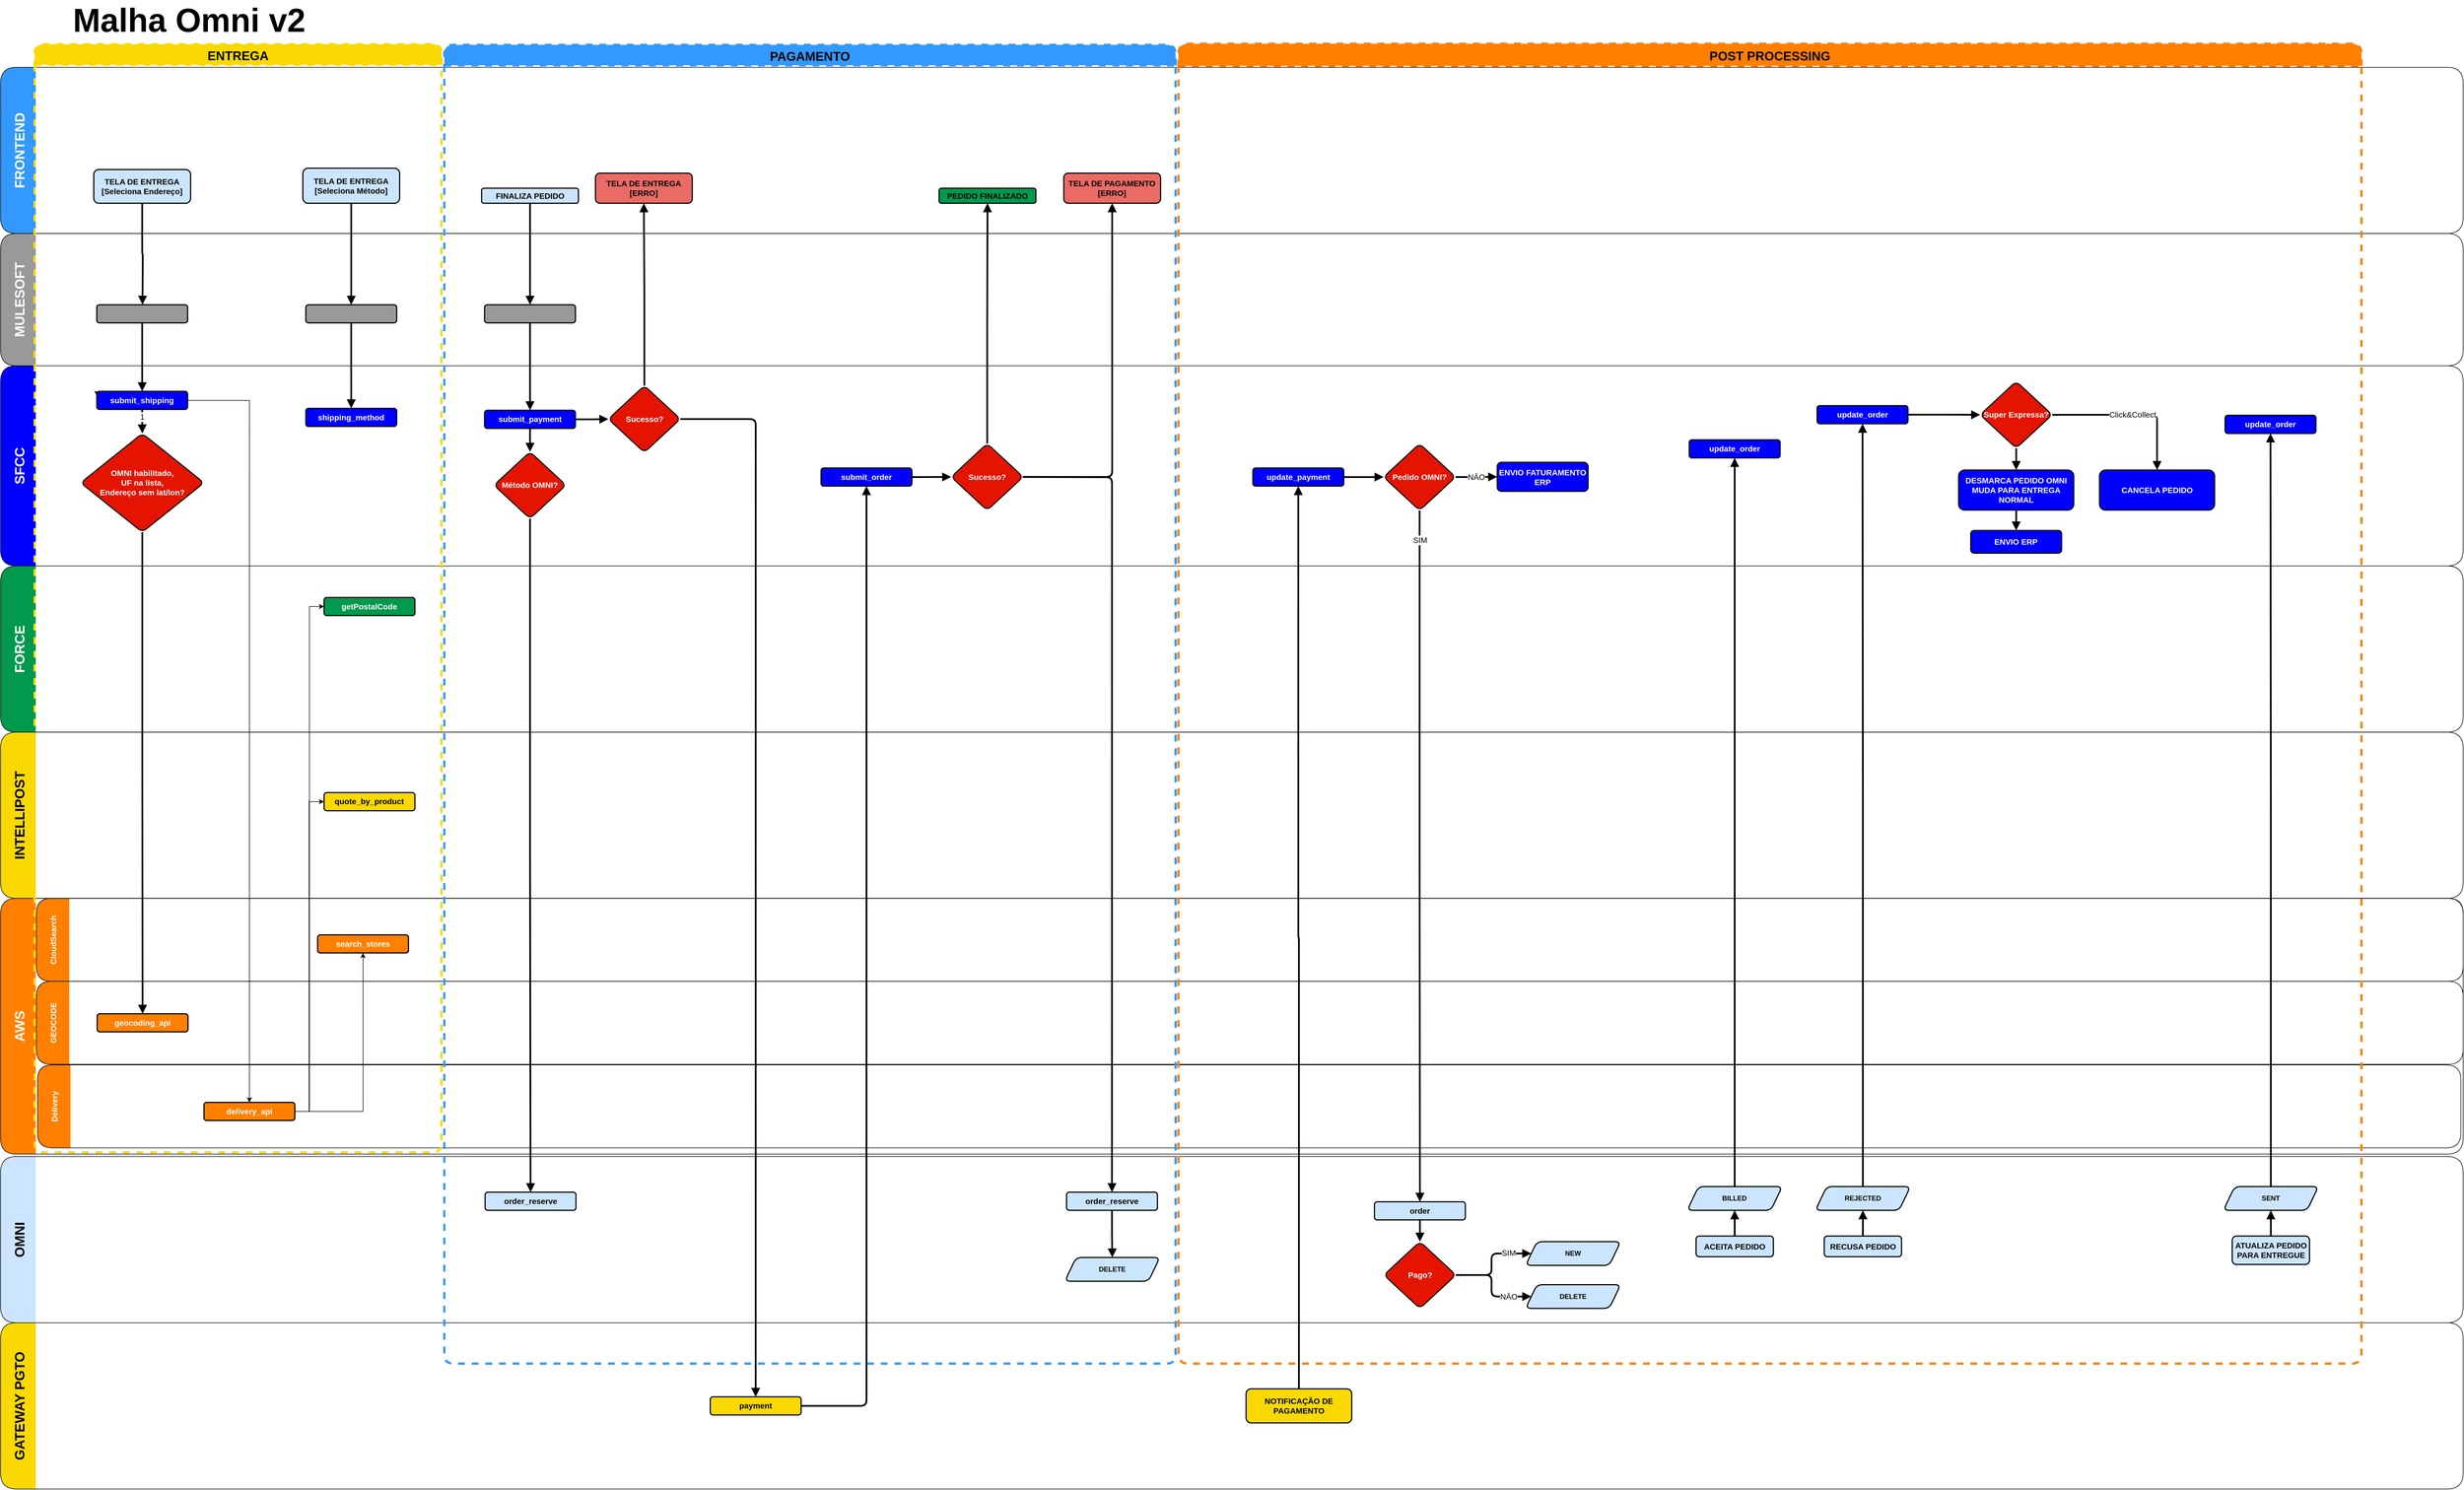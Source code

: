 <mxfile version="20.3.7" type="github">
  <diagram id="8vji63VKpBlKnXmn7Ga9" name="Page-1">
    <mxGraphModel dx="-343" dy="1938" grid="1" gridSize="10" guides="1" tooltips="1" connect="1" arrows="1" fold="1" page="1" pageScale="1" pageWidth="827" pageHeight="1169" math="0" shadow="0">
      <root>
        <mxCell id="0" />
        <mxCell id="1" parent="0" />
        <mxCell id="pm2VZgvuKRMVonqQj59v-1" value="search_stores" style="rounded=1;whiteSpace=wrap;html=1;fontFamily=Helvetica;fontSize=14;fontColor=#ffffff;align=center;fillColor=#FF8000;strokeColor=default;strokeWidth=2;fontStyle=1;" vertex="1" parent="1">
          <mxGeometry x="4294.003" y="2242.003" width="159.914" height="31.926" as="geometry" />
        </mxCell>
        <mxCell id="pm2VZgvuKRMVonqQj59v-2" value="OMNI" style="swimlane;horizontal=0;labelBackgroundColor=none;fillColor=#CCE5FF;fontColor=#000000;strokeColor=default;strokeWidth=1;fontSize=24;perimeterSpacing=1;swimlaneLine=0;rounded=1;startSize=62;collapsible=0;" vertex="1" parent="1">
          <mxGeometry x="3736" y="2632.4" width="4334" height="292.65" as="geometry">
            <mxRectangle x="-984" y="2480.4" width="47" height="92" as="alternateBounds" />
          </mxGeometry>
        </mxCell>
        <mxCell id="pm2VZgvuKRMVonqQj59v-3" value="order_reserve" style="rounded=1;whiteSpace=wrap;html=1;fontFamily=Helvetica;fontSize=14;fontColor=#000000;align=center;fillColor=#CCE5FF;strokeColor=default;strokeWidth=2;fontStyle=1;" vertex="1" parent="pm2VZgvuKRMVonqQj59v-2">
          <mxGeometry x="852.784" y="62.714" width="159.914" height="31.926" as="geometry" />
        </mxCell>
        <mxCell id="pm2VZgvuKRMVonqQj59v-4" style="edgeStyle=orthogonalEdgeStyle;rounded=1;orthogonalLoop=1;jettySize=auto;html=1;entryX=0.5;entryY=0;entryDx=0;entryDy=0;fontSize=24;fontColor=#000000;endArrow=block;endFill=1;endSize=8;strokeWidth=3;" edge="1" parent="pm2VZgvuKRMVonqQj59v-2" source="pm2VZgvuKRMVonqQj59v-5" target="pm2VZgvuKRMVonqQj59v-6">
          <mxGeometry relative="1" as="geometry" />
        </mxCell>
        <mxCell id="pm2VZgvuKRMVonqQj59v-5" value="order_reserve" style="rounded=1;whiteSpace=wrap;html=1;fontFamily=Helvetica;fontSize=14;fontColor=#000000;align=center;fillColor=#CCE5FF;strokeColor=default;strokeWidth=2;fontStyle=1;" vertex="1" parent="pm2VZgvuKRMVonqQj59v-2">
          <mxGeometry x="1876.094" y="62.714" width="159.914" height="31.926" as="geometry" />
        </mxCell>
        <mxCell id="pm2VZgvuKRMVonqQj59v-6" value="&lt;b&gt;DELETE&lt;/b&gt;" style="shape=parallelogram;perimeter=parallelogramPerimeter;whiteSpace=wrap;html=1;fixedSize=1;fontColor=#000000;fillColor=#CCE5FF;strokeWidth=2;rounded=1;" vertex="1" parent="pm2VZgvuKRMVonqQj59v-2">
          <mxGeometry x="1873.004" y="177.682" width="167.23" height="41.807" as="geometry" />
        </mxCell>
        <mxCell id="pm2VZgvuKRMVonqQj59v-7" style="edgeStyle=orthogonalEdgeStyle;rounded=1;orthogonalLoop=1;jettySize=auto;html=1;entryX=0.5;entryY=0;entryDx=0;entryDy=0;labelBackgroundColor=default;fontSize=14;fontColor=#000000;endArrow=block;endFill=1;endSize=8;strokeWidth=3;" edge="1" parent="pm2VZgvuKRMVonqQj59v-2" source="pm2VZgvuKRMVonqQj59v-8" target="pm2VZgvuKRMVonqQj59v-12">
          <mxGeometry relative="1" as="geometry" />
        </mxCell>
        <mxCell id="pm2VZgvuKRMVonqQj59v-8" value="order" style="rounded=1;whiteSpace=wrap;html=1;fontFamily=Helvetica;fontSize=14;fontColor=#000000;align=center;fillColor=#CCE5FF;strokeColor=default;strokeWidth=2;fontStyle=1;" vertex="1" parent="pm2VZgvuKRMVonqQj59v-2">
          <mxGeometry x="2418.004" y="79.594" width="159.914" height="31.926" as="geometry" />
        </mxCell>
        <mxCell id="pm2VZgvuKRMVonqQj59v-9" value="&lt;b&gt;NEW&lt;/b&gt;" style="shape=parallelogram;perimeter=parallelogramPerimeter;whiteSpace=wrap;html=1;fixedSize=1;fontColor=#000000;fillColor=#CCE5FF;strokeWidth=2;rounded=1;" vertex="1" parent="pm2VZgvuKRMVonqQj59v-2">
          <mxGeometry x="2684.004" y="149.822" width="167.23" height="41.807" as="geometry" />
        </mxCell>
        <mxCell id="pm2VZgvuKRMVonqQj59v-10" value="SIM" style="edgeStyle=orthogonalEdgeStyle;rounded=1;orthogonalLoop=1;jettySize=auto;html=1;entryX=0;entryY=0.5;entryDx=0;entryDy=0;labelBackgroundColor=default;fontSize=14;fontColor=#000000;endArrow=block;endFill=1;endSize=8;strokeWidth=3;" edge="1" parent="pm2VZgvuKRMVonqQj59v-2" source="pm2VZgvuKRMVonqQj59v-12" target="pm2VZgvuKRMVonqQj59v-9">
          <mxGeometry x="0.531" y="1" relative="1" as="geometry">
            <Array as="points">
              <mxPoint x="2624" y="209" />
              <mxPoint x="2624" y="171" />
            </Array>
            <mxPoint as="offset" />
          </mxGeometry>
        </mxCell>
        <mxCell id="pm2VZgvuKRMVonqQj59v-11" value="NĀO" style="edgeStyle=orthogonalEdgeStyle;rounded=1;orthogonalLoop=1;jettySize=auto;html=1;entryX=0;entryY=0.5;entryDx=0;entryDy=0;labelBackgroundColor=default;fontSize=14;fontColor=#000000;endArrow=block;endFill=1;endSize=8;strokeWidth=3;" edge="1" parent="pm2VZgvuKRMVonqQj59v-2" source="pm2VZgvuKRMVonqQj59v-12" target="pm2VZgvuKRMVonqQj59v-13">
          <mxGeometry x="0.531" relative="1" as="geometry">
            <Array as="points">
              <mxPoint x="2624" y="209" />
              <mxPoint x="2624" y="246" />
            </Array>
            <mxPoint as="offset" />
          </mxGeometry>
        </mxCell>
        <mxCell id="pm2VZgvuKRMVonqQj59v-12" value="Pago?" style="rhombus;whiteSpace=wrap;html=1;labelBackgroundColor=none;fontColor=#ffffff;fillColor=#e51400;strokeColor=default;strokeWidth=2;fontSize=14;fontStyle=1;rounded=1;" vertex="1" parent="pm2VZgvuKRMVonqQj59v-2">
          <mxGeometry x="2434.576" y="149.822" width="126.771" height="117.531" as="geometry" />
        </mxCell>
        <mxCell id="pm2VZgvuKRMVonqQj59v-13" value="&lt;b&gt;DELETE&lt;/b&gt;" style="shape=parallelogram;perimeter=parallelogramPerimeter;whiteSpace=wrap;html=1;fixedSize=1;fontColor=#000000;fillColor=#CCE5FF;strokeWidth=2;rounded=1;" vertex="1" parent="pm2VZgvuKRMVonqQj59v-2">
          <mxGeometry x="2684.004" y="225.542" width="167.23" height="41.807" as="geometry" />
        </mxCell>
        <mxCell id="pm2VZgvuKRMVonqQj59v-14" style="edgeStyle=orthogonalEdgeStyle;rounded=1;orthogonalLoop=1;jettySize=auto;html=1;entryX=0.5;entryY=1;entryDx=0;entryDy=0;labelBackgroundColor=default;fontSize=14;fontColor=#FFFFFF;endArrow=block;endFill=1;endSize=8;strokeWidth=3;" edge="1" parent="pm2VZgvuKRMVonqQj59v-2" source="pm2VZgvuKRMVonqQj59v-15" target="pm2VZgvuKRMVonqQj59v-18">
          <mxGeometry relative="1" as="geometry" />
        </mxCell>
        <mxCell id="pm2VZgvuKRMVonqQj59v-15" value="&lt;b&gt;ACEITA PEDIDO&lt;/b&gt;" style="rounded=1;whiteSpace=wrap;html=1;fontSize=14;fontColor=#000000;strokeWidth=2;fillColor=#CCE5FF;" vertex="1" parent="pm2VZgvuKRMVonqQj59v-2">
          <mxGeometry x="2984" y="140" width="136" height="36.32" as="geometry" />
        </mxCell>
        <mxCell id="pm2VZgvuKRMVonqQj59v-16" style="edgeStyle=orthogonalEdgeStyle;rounded=1;orthogonalLoop=1;jettySize=auto;html=1;entryX=0.5;entryY=1;entryDx=0;entryDy=0;labelBackgroundColor=default;fontSize=14;fontColor=#FFFFFF;endArrow=block;endFill=1;endSize=8;strokeWidth=3;" edge="1" parent="pm2VZgvuKRMVonqQj59v-2" source="pm2VZgvuKRMVonqQj59v-17" target="pm2VZgvuKRMVonqQj59v-19">
          <mxGeometry relative="1" as="geometry" />
        </mxCell>
        <mxCell id="pm2VZgvuKRMVonqQj59v-17" value="&lt;b&gt;RECUSA PEDIDO&lt;/b&gt;" style="rounded=1;whiteSpace=wrap;html=1;fontSize=14;fontColor=#000000;strokeWidth=2;fillColor=#CCE5FF;" vertex="1" parent="pm2VZgvuKRMVonqQj59v-2">
          <mxGeometry x="3209.62" y="140" width="136" height="36.32" as="geometry" />
        </mxCell>
        <mxCell id="pm2VZgvuKRMVonqQj59v-18" value="&lt;b&gt;BILLED&lt;/b&gt;" style="shape=parallelogram;perimeter=parallelogramPerimeter;whiteSpace=wrap;html=1;fixedSize=1;fontColor=#000000;fillColor=#CCE5FF;strokeWidth=2;rounded=1;" vertex="1" parent="pm2VZgvuKRMVonqQj59v-2">
          <mxGeometry x="2968.384" y="52.832" width="167.23" height="41.807" as="geometry" />
        </mxCell>
        <mxCell id="pm2VZgvuKRMVonqQj59v-19" value="&lt;b&gt;REJECTED&lt;/b&gt;" style="shape=parallelogram;perimeter=parallelogramPerimeter;whiteSpace=wrap;html=1;fixedSize=1;fontColor=#000000;fillColor=#CCE5FF;strokeWidth=2;rounded=1;" vertex="1" parent="pm2VZgvuKRMVonqQj59v-2">
          <mxGeometry x="3194.004" y="52.832" width="167.23" height="41.807" as="geometry" />
        </mxCell>
        <mxCell id="pm2VZgvuKRMVonqQj59v-20" style="edgeStyle=orthogonalEdgeStyle;rounded=1;orthogonalLoop=1;jettySize=auto;html=1;entryX=0.5;entryY=1;entryDx=0;entryDy=0;labelBackgroundColor=default;fontSize=14;fontColor=#000000;endArrow=block;endFill=1;endSize=8;strokeWidth=3;" edge="1" parent="pm2VZgvuKRMVonqQj59v-2" source="pm2VZgvuKRMVonqQj59v-21" target="pm2VZgvuKRMVonqQj59v-22">
          <mxGeometry relative="1" as="geometry" />
        </mxCell>
        <mxCell id="pm2VZgvuKRMVonqQj59v-21" value="&lt;b&gt;ATUALIZA PEDIDO PARA ENTREGUE&lt;/b&gt;" style="rounded=1;whiteSpace=wrap;html=1;fontSize=14;fontColor=#000000;strokeWidth=2;fillColor=#CCE5FF;" vertex="1" parent="pm2VZgvuKRMVonqQj59v-2">
          <mxGeometry x="3927.62" y="140" width="136" height="50" as="geometry" />
        </mxCell>
        <mxCell id="pm2VZgvuKRMVonqQj59v-22" value="&lt;b&gt;SENT&lt;/b&gt;" style="shape=parallelogram;perimeter=parallelogramPerimeter;whiteSpace=wrap;html=1;fixedSize=1;fontColor=#000000;fillColor=#CCE5FF;strokeWidth=2;rounded=1;" vertex="1" parent="pm2VZgvuKRMVonqQj59v-2">
          <mxGeometry x="3912.004" y="52.832" width="167.23" height="41.807" as="geometry" />
        </mxCell>
        <mxCell id="pm2VZgvuKRMVonqQj59v-23" value="GATEWAY PGTO" style="swimlane;horizontal=0;labelBackgroundColor=none;fillColor=#FAD902;fontColor=#000000;strokeColor=default;strokeWidth=1;fontSize=24;perimeterSpacing=1;swimlaneLine=0;rounded=1;startSize=62;collapsible=0;" vertex="1" parent="1">
          <mxGeometry x="3736" y="2925.06" width="4334" height="292.65" as="geometry" />
        </mxCell>
        <mxCell id="pm2VZgvuKRMVonqQj59v-24" value="payment" style="rounded=1;whiteSpace=wrap;html=1;fontFamily=Helvetica;fontSize=14;fontColor=#000000;align=center;fillColor=#FAD902;strokeColor=default;strokeWidth=2;fontStyle=1;" vertex="1" parent="pm2VZgvuKRMVonqQj59v-23">
          <mxGeometry x="1249.001" y="130.362" width="159.914" height="31.926" as="geometry" />
        </mxCell>
        <mxCell id="pm2VZgvuKRMVonqQj59v-25" value="&lt;b style=&quot;font-size: 14px;&quot;&gt;NOTIFICAÇĀO DE PAGAMENTO&lt;/b&gt;" style="rounded=1;whiteSpace=wrap;html=1;fontSize=14;fontColor=#000000;strokeWidth=2;fillColor=#FAD902;" vertex="1" parent="pm2VZgvuKRMVonqQj59v-23">
          <mxGeometry x="2192" y="116.32" width="186" height="60" as="geometry" />
        </mxCell>
        <mxCell id="pm2VZgvuKRMVonqQj59v-26" style="edgeStyle=orthogonalEdgeStyle;rounded=1;orthogonalLoop=1;jettySize=auto;html=1;entryX=0.5;entryY=0;entryDx=0;entryDy=0;fontColor=#000000;endArrow=block;endFill=1;endSize=8;strokeWidth=3;" edge="1" parent="1" source="pm2VZgvuKRMVonqQj59v-38" target="pm2VZgvuKRMVonqQj59v-3">
          <mxGeometry relative="1" as="geometry" />
        </mxCell>
        <mxCell id="pm2VZgvuKRMVonqQj59v-27" value="FRONTEND" style="swimlane;horizontal=0;labelBackgroundColor=none;fillColor=#3399FF;fontColor=#FFFFFF;strokeColor=default;strokeWidth=1;fontSize=24;perimeterSpacing=1;swimlaneLine=0;rounded=1;startSize=62;labelPosition=center;verticalLabelPosition=middle;align=center;verticalAlign=middle;collapsible=0;" vertex="1" parent="1">
          <mxGeometry x="3736" y="714.49" width="4334" height="292.65" as="geometry" />
        </mxCell>
        <mxCell id="pm2VZgvuKRMVonqQj59v-28" value="TELA DE ENTREGA&lt;br&gt;[Seleciona Endereço]" style="rounded=1;whiteSpace=wrap;html=1;labelBackgroundColor=none;fontColor=#000000;fillColor=#CCE5FF;strokeColor=default;strokeWidth=2;fontSize=14;fontStyle=1;" vertex="1" parent="pm2VZgvuKRMVonqQj59v-27">
          <mxGeometry x="164.09" y="180" width="170.37" height="59.44" as="geometry" />
        </mxCell>
        <mxCell id="pm2VZgvuKRMVonqQj59v-29" value="TELA DE ENTREGA&lt;br&gt;[Seleciona Método]" style="rounded=1;whiteSpace=wrap;html=1;labelBackgroundColor=none;fontColor=#000000;fillColor=#CCE5FF;strokeColor=default;strokeWidth=2;fontSize=14;fontStyle=1;" vertex="1" parent="pm2VZgvuKRMVonqQj59v-27">
          <mxGeometry x="532.001" y="177.683" width="170.366" height="61.76" as="geometry" />
        </mxCell>
        <mxCell id="pm2VZgvuKRMVonqQj59v-30" value="FINALIZA PEDIDO" style="rounded=1;whiteSpace=wrap;html=1;labelBackgroundColor=none;fontColor=#000000;fillColor=#CCE5FF;strokeColor=default;strokeWidth=2;fontSize=14;fontStyle=1;" vertex="1" parent="pm2VZgvuKRMVonqQj59v-27">
          <mxGeometry x="846.603" y="212.838" width="170.366" height="26.605" as="geometry" />
        </mxCell>
        <mxCell id="pm2VZgvuKRMVonqQj59v-31" value="TELA DE ENTREGA&lt;br&gt;[ERRO]" style="rounded=1;whiteSpace=wrap;html=1;labelBackgroundColor=none;fontColor=#000000;fillColor=#EA6B66;strokeColor=default;strokeWidth=2;fontSize=14;fontStyle=1;" vertex="1" parent="pm2VZgvuKRMVonqQj59v-27">
          <mxGeometry x="1047" y="186.333" width="170.37" height="53.11" as="geometry" />
        </mxCell>
        <mxCell id="pm2VZgvuKRMVonqQj59v-32" value="SFCC" style="swimlane;horizontal=0;labelBackgroundColor=none;fillColor=#0000FF;fontColor=#FFFFFF;strokeColor=default;strokeWidth=1;fontSize=24;perimeterSpacing=1;swimlaneLine=0;rounded=1;startSize=62;collapsible=0;" vertex="1" parent="1">
          <mxGeometry x="3736" y="1240" width="4334" height="352.45" as="geometry">
            <mxRectangle x="-984" y="1250" width="47" height="94" as="alternateBounds" />
          </mxGeometry>
        </mxCell>
        <mxCell id="pm2VZgvuKRMVonqQj59v-33" value="1" style="edgeStyle=orthogonalEdgeStyle;rounded=1;orthogonalLoop=1;jettySize=auto;html=1;entryX=0.5;entryY=0;entryDx=0;entryDy=0;fontSize=14;fontColor=#000000;endArrow=block;endFill=1;endSize=8;strokeWidth=3;labelBackgroundColor=default;" edge="1" parent="pm2VZgvuKRMVonqQj59v-32" source="pm2VZgvuKRMVonqQj59v-34" target="pm2VZgvuKRMVonqQj59v-41">
          <mxGeometry x="-0.375" relative="1" as="geometry">
            <mxPoint as="offset" />
          </mxGeometry>
        </mxCell>
        <mxCell id="pm2VZgvuKRMVonqQj59v-34" value="submit_shipping" style="rounded=1;whiteSpace=wrap;html=1;fontFamily=Helvetica;fontSize=14;fontColor=#ffffff;align=center;fillColor=#0000FF;strokeColor=default;strokeWidth=2;fontStyle=1;" vertex="1" parent="pm2VZgvuKRMVonqQj59v-32">
          <mxGeometry x="169.321" y="44.973" width="159.914" height="31.926" as="geometry" />
        </mxCell>
        <mxCell id="pm2VZgvuKRMVonqQj59v-35" value="shipping_method" style="rounded=1;whiteSpace=wrap;html=1;fontFamily=Helvetica;fontSize=14;fontColor=#ffffff;align=center;fillColor=#0000FF;strokeColor=default;strokeWidth=2;fontStyle=1;" vertex="1" parent="pm2VZgvuKRMVonqQj59v-32">
          <mxGeometry x="537.227" y="74.973" width="159.914" height="31.926" as="geometry" />
        </mxCell>
        <mxCell id="pm2VZgvuKRMVonqQj59v-36" style="edgeStyle=orthogonalEdgeStyle;rounded=1;orthogonalLoop=1;jettySize=auto;html=1;fontColor=#000000;endArrow=block;endFill=1;endSize=8;strokeWidth=3;entryX=0.5;entryY=0;entryDx=0;entryDy=0;" edge="1" parent="pm2VZgvuKRMVonqQj59v-32" source="pm2VZgvuKRMVonqQj59v-37" target="pm2VZgvuKRMVonqQj59v-38">
          <mxGeometry relative="1" as="geometry" />
        </mxCell>
        <mxCell id="pm2VZgvuKRMVonqQj59v-37" value="submit_payment" style="rounded=1;whiteSpace=wrap;html=1;fontFamily=Helvetica;fontSize=14;fontColor=#ffffff;align=center;fillColor=#0000FF;strokeColor=default;strokeWidth=2;fontStyle=1;" vertex="1" parent="pm2VZgvuKRMVonqQj59v-32">
          <mxGeometry x="851.829" y="78.392" width="159.914" height="31.926" as="geometry" />
        </mxCell>
        <mxCell id="pm2VZgvuKRMVonqQj59v-38" value="Método OMNI?" style="rhombus;whiteSpace=wrap;html=1;labelBackgroundColor=none;fontColor=#ffffff;fillColor=#e51400;strokeColor=default;strokeWidth=2;fontSize=14;fontStyle=1;rounded=1;" vertex="1" parent="pm2VZgvuKRMVonqQj59v-32">
          <mxGeometry x="868.396" y="151.552" width="126.771" height="117.531" as="geometry" />
        </mxCell>
        <mxCell id="pm2VZgvuKRMVonqQj59v-39" value="Sucesso?" style="rhombus;whiteSpace=wrap;html=1;labelBackgroundColor=none;fontColor=#ffffff;fillColor=#e51400;strokeColor=default;strokeWidth=2;fontSize=14;fontStyle=1;rounded=1;" vertex="1" parent="pm2VZgvuKRMVonqQj59v-32">
          <mxGeometry x="1069.641" y="35.066" width="126.771" height="117.531" as="geometry" />
        </mxCell>
        <mxCell id="pm2VZgvuKRMVonqQj59v-40" style="edgeStyle=orthogonalEdgeStyle;rounded=1;orthogonalLoop=1;jettySize=auto;html=1;fontColor=#000000;endArrow=block;endFill=1;endSize=8;strokeWidth=3;entryX=0;entryY=0.5;entryDx=0;entryDy=0;" edge="1" parent="pm2VZgvuKRMVonqQj59v-32" source="pm2VZgvuKRMVonqQj59v-37" target="pm2VZgvuKRMVonqQj59v-39">
          <mxGeometry relative="1" as="geometry">
            <mxPoint x="1055.641" y="68.225" as="targetPoint" />
          </mxGeometry>
        </mxCell>
        <mxCell id="pm2VZgvuKRMVonqQj59v-41" value="OMNI habilitado,&lt;br&gt;UF na lista, &lt;br&gt;Endereço sem lat/lon?" style="rhombus;whiteSpace=wrap;html=1;labelBackgroundColor=none;fontColor=#ffffff;fillColor=#e51400;strokeColor=default;strokeWidth=2;fontSize=14;fontStyle=1;rounded=1;" vertex="1" parent="pm2VZgvuKRMVonqQj59v-32">
          <mxGeometry x="141" y="119.2" width="217" height="173.8" as="geometry" />
        </mxCell>
        <mxCell id="pm2VZgvuKRMVonqQj59v-42" value="ENVIO FATURAMENTO ERP" style="rounded=1;whiteSpace=wrap;html=1;fontFamily=Helvetica;fontSize=14;fontColor=#ffffff;align=center;fillColor=#0000FF;strokeColor=default;strokeWidth=2;fontStyle=1;" vertex="1" parent="pm2VZgvuKRMVonqQj59v-32">
          <mxGeometry x="2634" y="170" width="159.91" height="51.13" as="geometry" />
        </mxCell>
        <mxCell id="pm2VZgvuKRMVonqQj59v-44" value="update_order" style="rounded=1;whiteSpace=wrap;html=1;fontFamily=Helvetica;fontSize=14;fontColor=#ffffff;align=center;fillColor=#0000FF;strokeColor=default;strokeWidth=2;fontStyle=1;" vertex="1" parent="pm2VZgvuKRMVonqQj59v-32">
          <mxGeometry x="2971.999" y="130.362" width="159.914" height="31.926" as="geometry" />
        </mxCell>
        <mxCell id="pm2VZgvuKRMVonqQj59v-46" style="edgeStyle=orthogonalEdgeStyle;rounded=1;orthogonalLoop=1;jettySize=auto;html=1;entryX=0;entryY=0.5;entryDx=0;entryDy=0;labelBackgroundColor=default;fontSize=14;fontColor=#FFFFFF;endArrow=block;endFill=1;endSize=8;strokeWidth=3;" edge="1" parent="pm2VZgvuKRMVonqQj59v-32" source="pm2VZgvuKRMVonqQj59v-47" target="pm2VZgvuKRMVonqQj59v-51">
          <mxGeometry relative="1" as="geometry" />
        </mxCell>
        <mxCell id="pm2VZgvuKRMVonqQj59v-47" value="update_order" style="rounded=1;whiteSpace=wrap;html=1;fontFamily=Helvetica;fontSize=14;fontColor=#ffffff;align=center;fillColor=#0000FF;strokeColor=default;strokeWidth=2;fontStyle=1;" vertex="1" parent="pm2VZgvuKRMVonqQj59v-32">
          <mxGeometry x="3196.999" y="70.202" width="159.914" height="31.926" as="geometry" />
        </mxCell>
        <mxCell id="pm2VZgvuKRMVonqQj59v-49" style="edgeStyle=orthogonalEdgeStyle;rounded=1;orthogonalLoop=1;jettySize=auto;html=1;entryX=0.5;entryY=0;entryDx=0;entryDy=0;labelBackgroundColor=default;fontSize=14;fontColor=#FFFFFF;endArrow=block;endFill=1;endSize=8;strokeWidth=3;" edge="1" parent="pm2VZgvuKRMVonqQj59v-32" source="pm2VZgvuKRMVonqQj59v-51" target="pm2VZgvuKRMVonqQj59v-53">
          <mxGeometry relative="1" as="geometry" />
        </mxCell>
        <mxCell id="pm2VZgvuKRMVonqQj59v-50" value="Click&amp;amp;Collect" style="edgeStyle=orthogonalEdgeStyle;rounded=1;orthogonalLoop=1;jettySize=auto;html=1;entryX=0.5;entryY=0;entryDx=0;entryDy=0;labelBackgroundColor=default;fontSize=14;fontColor=#000000;endArrow=block;endFill=1;endSize=8;strokeWidth=3;" edge="1" parent="pm2VZgvuKRMVonqQj59v-32" source="pm2VZgvuKRMVonqQj59v-51" target="pm2VZgvuKRMVonqQj59v-55">
          <mxGeometry relative="1" as="geometry" />
        </mxCell>
        <mxCell id="pm2VZgvuKRMVonqQj59v-51" value="Super Expressa?" style="rhombus;whiteSpace=wrap;html=1;labelBackgroundColor=none;fontColor=#ffffff;fillColor=#e51400;strokeColor=default;strokeWidth=2;fontSize=14;fontStyle=1;rounded=1;" vertex="1" parent="pm2VZgvuKRMVonqQj59v-32">
          <mxGeometry x="3483.996" y="27.562" width="126.771" height="117.531" as="geometry" />
        </mxCell>
        <mxCell id="pm2VZgvuKRMVonqQj59v-52" style="edgeStyle=orthogonalEdgeStyle;rounded=1;orthogonalLoop=1;jettySize=auto;html=1;labelBackgroundColor=default;fontSize=14;fontColor=#FFFFFF;endArrow=block;endFill=1;endSize=8;strokeWidth=3;" edge="1" parent="pm2VZgvuKRMVonqQj59v-32" source="pm2VZgvuKRMVonqQj59v-53" target="pm2VZgvuKRMVonqQj59v-54">
          <mxGeometry relative="1" as="geometry" />
        </mxCell>
        <mxCell id="pm2VZgvuKRMVonqQj59v-53" value="DESMARCA PEDIDO OMNI&lt;br&gt;MUDA PARA ENTREGA NORMAL" style="rounded=1;whiteSpace=wrap;html=1;fontFamily=Helvetica;fontSize=14;fontColor=#ffffff;align=center;fillColor=#0000FF;strokeColor=default;strokeWidth=2;fontStyle=1;" vertex="1" parent="pm2VZgvuKRMVonqQj59v-32">
          <mxGeometry x="3446.09" y="183.6" width="202.58" height="70.57" as="geometry" />
        </mxCell>
        <mxCell id="pm2VZgvuKRMVonqQj59v-54" value="ENVIO ERP" style="rounded=1;whiteSpace=wrap;html=1;fontFamily=Helvetica;fontSize=14;fontColor=#ffffff;align=center;fillColor=#0000FF;strokeColor=default;strokeWidth=2;fontStyle=1;" vertex="1" parent="pm2VZgvuKRMVonqQj59v-32">
          <mxGeometry x="3467.43" y="290" width="159.91" height="40" as="geometry" />
        </mxCell>
        <mxCell id="pm2VZgvuKRMVonqQj59v-55" value="CANCELA PEDIDO" style="rounded=1;whiteSpace=wrap;html=1;fontFamily=Helvetica;fontSize=14;fontColor=#ffffff;align=center;fillColor=#0000FF;strokeColor=default;strokeWidth=2;fontStyle=1;" vertex="1" parent="pm2VZgvuKRMVonqQj59v-32">
          <mxGeometry x="3694" y="183.6" width="202.58" height="70.57" as="geometry" />
        </mxCell>
        <mxCell id="pm2VZgvuKRMVonqQj59v-56" value="update_order" style="rounded=1;whiteSpace=wrap;html=1;fontFamily=Helvetica;fontSize=14;fontColor=#ffffff;align=center;fillColor=#0000FF;strokeColor=default;strokeWidth=2;fontStyle=1;" vertex="1" parent="pm2VZgvuKRMVonqQj59v-32">
          <mxGeometry x="3914.999" y="87.272" width="159.914" height="31.926" as="geometry" />
        </mxCell>
        <mxCell id="pm2VZgvuKRMVonqQj59v-57" style="edgeStyle=orthogonalEdgeStyle;rounded=0;orthogonalLoop=1;jettySize=auto;html=1;exitX=0;exitY=0;exitDx=0;exitDy=0;entryX=0;entryY=0.25;entryDx=0;entryDy=0;" edge="1" parent="pm2VZgvuKRMVonqQj59v-32" source="pm2VZgvuKRMVonqQj59v-34" target="pm2VZgvuKRMVonqQj59v-34">
          <mxGeometry relative="1" as="geometry" />
        </mxCell>
        <mxCell id="pm2VZgvuKRMVonqQj59v-58" value="FORCE" style="swimlane;horizontal=0;labelBackgroundColor=none;fillColor=#00994D;fontColor=#FFFFFF;strokeColor=default;strokeWidth=1;fontSize=24;perimeterSpacing=1;swimlaneLine=0;rounded=1;startSize=62;collapsible=0;" vertex="1" parent="1">
          <mxGeometry x="3736" y="1592.45" width="4334" height="292.65" as="geometry">
            <mxRectangle x="-984" y="1602.447" width="50" height="110" as="alternateBounds" />
          </mxGeometry>
        </mxCell>
        <mxCell id="pm2VZgvuKRMVonqQj59v-59" value="getPostalCode" style="rounded=1;whiteSpace=wrap;html=1;fontFamily=Helvetica;fontSize=14;fontColor=#ffffff;align=center;fillColor=#00994D;strokeColor=default;strokeWidth=2;fontStyle=1;" vertex="1" parent="pm2VZgvuKRMVonqQj59v-58">
          <mxGeometry x="569.321" y="55.515" width="159.914" height="31.926" as="geometry" />
        </mxCell>
        <mxCell id="pm2VZgvuKRMVonqQj59v-60" value="INTELLIPOST" style="swimlane;horizontal=0;labelBackgroundColor=none;fillColor=#FAD902;fontColor=#000000;strokeColor=default;strokeWidth=1;fontSize=24;perimeterSpacing=1;swimlaneLine=0;rounded=1;startSize=62;collapsible=0;" vertex="1" parent="1">
          <mxGeometry x="3736" y="1885.1" width="4334" height="292.65" as="geometry" />
        </mxCell>
        <mxCell id="pm2VZgvuKRMVonqQj59v-61" value="quote_by_product" style="rounded=1;whiteSpace=wrap;html=1;fontFamily=Helvetica;fontSize=14;fontColor=#000000;align=center;fillColor=#FAD902;strokeColor=default;strokeWidth=2;fontStyle=1;" vertex="1" parent="pm2VZgvuKRMVonqQj59v-60">
          <mxGeometry x="569.321" y="106.419" width="159.914" height="31.926" as="geometry" />
        </mxCell>
        <mxCell id="pm2VZgvuKRMVonqQj59v-62" value="MULESOFT" style="swimlane;horizontal=0;labelBackgroundColor=none;fillColor=#999999;fontColor=#FFFFFF;strokeColor=default;strokeWidth=1;fontSize=24;perimeterSpacing=1;swimlaneLine=0;rounded=1;startSize=62;collapsible=0;" vertex="1" parent="1">
          <mxGeometry x="3736" y="1007.14" width="4334" height="232.86" as="geometry" />
        </mxCell>
        <mxCell id="pm2VZgvuKRMVonqQj59v-63" value="" style="rounded=1;whiteSpace=wrap;html=1;fontFamily=Helvetica;fontSize=14;fontColor=#ffffff;align=center;fillColor=#999999;strokeColor=default;strokeWidth=2;fontStyle=1;" vertex="1" parent="pm2VZgvuKRMVonqQj59v-62">
          <mxGeometry x="169.321" y="125.425" width="159.914" height="31.926" as="geometry" />
        </mxCell>
        <mxCell id="pm2VZgvuKRMVonqQj59v-64" value="" style="rounded=1;whiteSpace=wrap;html=1;fontFamily=Helvetica;fontSize=14;fontColor=#ffffff;align=center;fillColor=#999999;strokeColor=default;strokeWidth=2;fontStyle=1;" vertex="1" parent="pm2VZgvuKRMVonqQj59v-62">
          <mxGeometry x="537.227" y="125.425" width="159.914" height="31.926" as="geometry" />
        </mxCell>
        <mxCell id="pm2VZgvuKRMVonqQj59v-65" value="" style="rounded=1;whiteSpace=wrap;html=1;fontFamily=Helvetica;fontSize=14;fontColor=#ffffff;align=center;fillColor=#999999;strokeColor=default;strokeWidth=2;fontStyle=1;" vertex="1" parent="pm2VZgvuKRMVonqQj59v-62">
          <mxGeometry x="851.829" y="125.425" width="159.914" height="31.926" as="geometry" />
        </mxCell>
        <mxCell id="pm2VZgvuKRMVonqQj59v-66" style="edgeStyle=orthogonalEdgeStyle;rounded=1;orthogonalLoop=1;jettySize=auto;html=1;fontColor=#000000;strokeWidth=3;endArrow=block;endFill=1;strokeColor=default;fontSize=14;fontStyle=1;endSize=8;" edge="1" parent="1" source="pm2VZgvuKRMVonqQj59v-28">
          <mxGeometry relative="1" as="geometry">
            <mxPoint x="3985.8" y="1132.565" as="targetPoint" />
          </mxGeometry>
        </mxCell>
        <mxCell id="pm2VZgvuKRMVonqQj59v-67" style="edgeStyle=orthogonalEdgeStyle;rounded=1;orthogonalLoop=1;jettySize=auto;html=1;entryX=0.5;entryY=0;entryDx=0;entryDy=0;fontSize=14;fontColor=#000000;endArrow=block;endFill=1;strokeColor=default;strokeWidth=3;endSize=8;" edge="1" parent="1" source="pm2VZgvuKRMVonqQj59v-29" target="pm2VZgvuKRMVonqQj59v-64">
          <mxGeometry relative="1" as="geometry" />
        </mxCell>
        <mxCell id="pm2VZgvuKRMVonqQj59v-68" style="edgeStyle=orthogonalEdgeStyle;rounded=1;orthogonalLoop=1;jettySize=auto;html=1;entryX=0.5;entryY=0;entryDx=0;entryDy=0;fontSize=14;fontColor=#000000;endArrow=block;endFill=1;strokeColor=default;strokeWidth=3;endSize=8;" edge="1" parent="1" source="pm2VZgvuKRMVonqQj59v-64" target="pm2VZgvuKRMVonqQj59v-35">
          <mxGeometry relative="1" as="geometry" />
        </mxCell>
        <mxCell id="pm2VZgvuKRMVonqQj59v-69" style="edgeStyle=orthogonalEdgeStyle;rounded=1;orthogonalLoop=1;jettySize=auto;html=1;fontSize=14;fontColor=#000000;endArrow=block;endFill=1;strokeColor=default;strokeWidth=3;endSize=8;" edge="1" parent="1" source="pm2VZgvuKRMVonqQj59v-63" target="pm2VZgvuKRMVonqQj59v-34">
          <mxGeometry relative="1" as="geometry" />
        </mxCell>
        <mxCell id="pm2VZgvuKRMVonqQj59v-70" style="edgeStyle=orthogonalEdgeStyle;rounded=1;orthogonalLoop=1;jettySize=auto;html=1;entryX=0.5;entryY=0;entryDx=0;entryDy=0;fontColor=#000000;strokeWidth=3;endArrow=block;endFill=1;endSize=8;" edge="1" parent="1" source="pm2VZgvuKRMVonqQj59v-30" target="pm2VZgvuKRMVonqQj59v-65">
          <mxGeometry relative="1" as="geometry" />
        </mxCell>
        <mxCell id="pm2VZgvuKRMVonqQj59v-71" style="edgeStyle=orthogonalEdgeStyle;rounded=1;orthogonalLoop=1;jettySize=auto;html=1;entryX=0.5;entryY=0;entryDx=0;entryDy=0;fontColor=#000000;strokeWidth=3;endArrow=block;endFill=1;endSize=8;" edge="1" parent="1" source="pm2VZgvuKRMVonqQj59v-65" target="pm2VZgvuKRMVonqQj59v-37">
          <mxGeometry relative="1" as="geometry" />
        </mxCell>
        <mxCell id="pm2VZgvuKRMVonqQj59v-72" style="edgeStyle=orthogonalEdgeStyle;rounded=1;orthogonalLoop=1;jettySize=auto;html=1;entryX=0.5;entryY=1;entryDx=0;entryDy=0;fontSize=24;fontColor=#000000;endArrow=block;endFill=1;endSize=8;strokeWidth=3;exitX=0.5;exitY=0;exitDx=0;exitDy=0;" edge="1" parent="1" source="pm2VZgvuKRMVonqQj59v-39" target="pm2VZgvuKRMVonqQj59v-31">
          <mxGeometry relative="1" as="geometry">
            <mxPoint x="4896.186" y="947.603" as="targetPoint" />
          </mxGeometry>
        </mxCell>
        <mxCell id="pm2VZgvuKRMVonqQj59v-73" style="edgeStyle=orthogonalEdgeStyle;rounded=1;orthogonalLoop=1;jettySize=auto;html=1;entryX=0.5;entryY=0;entryDx=0;entryDy=0;fontSize=24;fontColor=#000000;endArrow=block;endFill=1;endSize=8;strokeWidth=3;" edge="1" parent="1" source="pm2VZgvuKRMVonqQj59v-39" target="pm2VZgvuKRMVonqQj59v-24">
          <mxGeometry relative="1" as="geometry" />
        </mxCell>
        <mxCell id="pm2VZgvuKRMVonqQj59v-74" style="edgeStyle=orthogonalEdgeStyle;rounded=1;orthogonalLoop=1;jettySize=auto;html=1;fontSize=24;fontColor=#000000;endArrow=block;endFill=1;endSize=8;strokeWidth=3;entryX=0.5;entryY=0;entryDx=0;entryDy=0;" edge="1" parent="1" target="pm2VZgvuKRMVonqQj59v-5">
          <mxGeometry relative="1" as="geometry">
            <mxPoint x="5579" y="2390" as="targetPoint" />
            <mxPoint x="5534.762" y="1435.757" as="sourcePoint" />
          </mxGeometry>
        </mxCell>
        <mxCell id="pm2VZgvuKRMVonqQj59v-75" style="edgeStyle=orthogonalEdgeStyle;rounded=1;orthogonalLoop=1;jettySize=auto;html=1;entryX=0.5;entryY=1;entryDx=0;entryDy=0;fontSize=24;fontColor=#000000;endArrow=block;endFill=1;endSize=8;strokeWidth=3;" edge="1" parent="1" source="pm2VZgvuKRMVonqQj59v-77" target="pm2VZgvuKRMVonqQj59v-81">
          <mxGeometry relative="1" as="geometry" />
        </mxCell>
        <mxCell id="pm2VZgvuKRMVonqQj59v-76" style="edgeStyle=orthogonalEdgeStyle;rounded=1;orthogonalLoop=1;jettySize=auto;html=1;entryX=0.5;entryY=1;entryDx=0;entryDy=0;fontSize=24;fontColor=#000000;endArrow=block;endFill=1;endSize=8;strokeWidth=3;" edge="1" parent="1" source="pm2VZgvuKRMVonqQj59v-77" target="pm2VZgvuKRMVonqQj59v-82">
          <mxGeometry relative="1" as="geometry" />
        </mxCell>
        <mxCell id="pm2VZgvuKRMVonqQj59v-77" value="Sucesso?" style="rhombus;whiteSpace=wrap;html=1;labelBackgroundColor=none;fontColor=#ffffff;fillColor=#e51400;strokeColor=default;strokeWidth=2;fontSize=14;fontStyle=1;rounded=1;" vertex="1" parent="1">
          <mxGeometry x="5409.001" y="1377.001" width="126.771" height="117.531" as="geometry" />
        </mxCell>
        <mxCell id="pm2VZgvuKRMVonqQj59v-78" style="edgeStyle=orthogonalEdgeStyle;rounded=1;orthogonalLoop=1;jettySize=auto;html=1;entryX=0;entryY=0.5;entryDx=0;entryDy=0;fontSize=24;fontColor=#000000;endArrow=block;endFill=1;endSize=8;strokeWidth=3;" edge="1" parent="1" source="pm2VZgvuKRMVonqQj59v-79" target="pm2VZgvuKRMVonqQj59v-77">
          <mxGeometry relative="1" as="geometry" />
        </mxCell>
        <mxCell id="pm2VZgvuKRMVonqQj59v-79" value="submit_order" style="rounded=1;whiteSpace=wrap;html=1;fontFamily=Helvetica;fontSize=14;fontColor=#ffffff;align=center;fillColor=#0000FF;strokeColor=default;strokeWidth=2;fontStyle=1;" vertex="1" parent="1">
          <mxGeometry x="5179.999" y="1419.997" width="159.914" height="31.926" as="geometry" />
        </mxCell>
        <mxCell id="pm2VZgvuKRMVonqQj59v-80" style="edgeStyle=orthogonalEdgeStyle;rounded=1;orthogonalLoop=1;jettySize=auto;html=1;fontSize=24;fontColor=#000000;endArrow=block;endFill=1;endSize=8;strokeWidth=3;entryX=0.5;entryY=1;entryDx=0;entryDy=0;" edge="1" parent="1" source="pm2VZgvuKRMVonqQj59v-24" target="pm2VZgvuKRMVonqQj59v-79">
          <mxGeometry relative="1" as="geometry">
            <mxPoint x="5270" y="1481.538" as="targetPoint" />
          </mxGeometry>
        </mxCell>
        <mxCell id="pm2VZgvuKRMVonqQj59v-81" value="TELA DE PAGAMENTO&lt;br&gt;[ERRO]" style="rounded=1;whiteSpace=wrap;html=1;labelBackgroundColor=none;fontColor=#000000;fillColor=#EA6B66;strokeColor=default;strokeWidth=2;fontSize=14;fontStyle=1;" vertex="1" parent="1">
          <mxGeometry x="5607.2" y="900.823" width="170.37" height="53.11" as="geometry" />
        </mxCell>
        <mxCell id="pm2VZgvuKRMVonqQj59v-82" value="PEDIDO FINALIZADO" style="rounded=1;whiteSpace=wrap;html=1;labelBackgroundColor=none;fontColor=#000000;fillColor=#00994D;strokeColor=default;strokeWidth=2;fontSize=14;fontStyle=1;" vertex="1" parent="1">
          <mxGeometry x="5387.773" y="927.328" width="170.366" height="26.605" as="geometry" />
        </mxCell>
        <mxCell id="pm2VZgvuKRMVonqQj59v-83" style="edgeStyle=orthogonalEdgeStyle;rounded=1;orthogonalLoop=1;jettySize=auto;html=1;entryX=0;entryY=0.5;entryDx=0;entryDy=0;labelBackgroundColor=default;fontSize=14;fontColor=#000000;endArrow=block;endFill=1;endSize=8;strokeWidth=3;" edge="1" parent="1" source="pm2VZgvuKRMVonqQj59v-84" target="pm2VZgvuKRMVonqQj59v-88">
          <mxGeometry relative="1" as="geometry" />
        </mxCell>
        <mxCell id="pm2VZgvuKRMVonqQj59v-84" value="update_payment" style="rounded=1;whiteSpace=wrap;html=1;fontFamily=Helvetica;fontSize=14;fontColor=#ffffff;align=center;fillColor=#0000FF;strokeColor=default;strokeWidth=2;fontStyle=1;" vertex="1" parent="1">
          <mxGeometry x="5939.999" y="1419.997" width="159.914" height="31.926" as="geometry" />
        </mxCell>
        <mxCell id="pm2VZgvuKRMVonqQj59v-85" style="edgeStyle=orthogonalEdgeStyle;rounded=1;orthogonalLoop=1;jettySize=auto;html=1;fontSize=14;fontColor=#000000;endArrow=block;endFill=1;endSize=8;strokeWidth=3;entryX=0.5;entryY=1;entryDx=0;entryDy=0;" edge="1" parent="1" source="pm2VZgvuKRMVonqQj59v-25" target="pm2VZgvuKRMVonqQj59v-84">
          <mxGeometry relative="1" as="geometry">
            <mxPoint x="6030" y="1610" as="targetPoint" />
          </mxGeometry>
        </mxCell>
        <mxCell id="pm2VZgvuKRMVonqQj59v-86" value="SIM" style="edgeStyle=orthogonalEdgeStyle;rounded=1;orthogonalLoop=1;jettySize=auto;html=1;entryX=0.5;entryY=0;entryDx=0;entryDy=0;labelBackgroundColor=default;fontSize=14;fontColor=#000000;endArrow=block;endFill=1;endSize=8;strokeWidth=3;" edge="1" parent="1" source="pm2VZgvuKRMVonqQj59v-88" target="pm2VZgvuKRMVonqQj59v-8">
          <mxGeometry x="-0.914" y="1" relative="1" as="geometry">
            <mxPoint as="offset" />
          </mxGeometry>
        </mxCell>
        <mxCell id="pm2VZgvuKRMVonqQj59v-87" value="NĀO" style="edgeStyle=orthogonalEdgeStyle;rounded=1;orthogonalLoop=1;jettySize=auto;html=1;entryX=0;entryY=0.5;entryDx=0;entryDy=0;labelBackgroundColor=default;fontSize=14;fontColor=#000000;endArrow=block;endFill=1;endSize=8;strokeWidth=3;" edge="1" parent="1" source="pm2VZgvuKRMVonqQj59v-88" target="pm2VZgvuKRMVonqQj59v-42">
          <mxGeometry relative="1" as="geometry" />
        </mxCell>
        <mxCell id="pm2VZgvuKRMVonqQj59v-88" value="Pedido OMNI?" style="rhombus;whiteSpace=wrap;html=1;labelBackgroundColor=none;fontColor=#ffffff;fillColor=#e51400;strokeColor=default;strokeWidth=2;fontSize=14;fontStyle=1;rounded=1;" vertex="1" parent="1">
          <mxGeometry x="6169.996" y="1377.197" width="126.771" height="117.531" as="geometry" />
        </mxCell>
        <mxCell id="pm2VZgvuKRMVonqQj59v-89" value="CloudSearch" style="swimlane;horizontal=0;fontSize=14;fontColor=#FFFFFF;strokeWidth=1;fillColor=#FF8000;rounded=1;swimlaneLine=0;glass=0;shadow=0;startSize=58;collapsible=0;" vertex="1" parent="1">
          <mxGeometry x="3799" y="2177.75" width="4271" height="146.13" as="geometry" />
        </mxCell>
        <mxCell id="pm2VZgvuKRMVonqQj59v-90" value="GEOCODE" style="swimlane;horizontal=0;fontSize=14;fontColor=#FFFFFF;strokeWidth=1;fillColor=#FF8000;rounded=1;swimlaneLine=0;startSize=58;collapsible=0;" vertex="1" parent="1">
          <mxGeometry x="3799" y="2323.88" width="4271" height="146.13" as="geometry" />
        </mxCell>
        <mxCell id="pm2VZgvuKRMVonqQj59v-91" value="geocoding_api" style="rounded=1;whiteSpace=wrap;html=1;fontFamily=Helvetica;fontSize=14;fontColor=#ffffff;align=center;fillColor=#FF8000;strokeColor=default;strokeWidth=2;fontStyle=1;" vertex="1" parent="pm2VZgvuKRMVonqQj59v-90">
          <mxGeometry x="107.003" y="57.106" width="159.914" height="31.926" as="geometry" />
        </mxCell>
        <mxCell id="pm2VZgvuKRMVonqQj59v-92" value="AWS" style="swimlane;horizontal=0;labelBackgroundColor=none;fillColor=#FF8000;fontColor=#FFFFFF;strokeColor=default;strokeWidth=1;fontSize=24;perimeterSpacing=1;swimlaneLine=0;rounded=1;startSize=62;collapsible=0;" vertex="1" parent="1">
          <mxGeometry x="3736" y="2177.75" width="4334" height="450.25" as="geometry" />
        </mxCell>
        <mxCell id="pm2VZgvuKRMVonqQj59v-93" value="Delivery" style="swimlane;horizontal=0;fontSize=14;fontColor=#FFFFFF;strokeWidth=1;fillColor=#FF8000;rounded=1;swimlaneLine=0;startSize=58;collapsible=0;" vertex="1" parent="pm2VZgvuKRMVonqQj59v-92">
          <mxGeometry x="65" y="293.25" width="4265" height="146.13" as="geometry" />
        </mxCell>
        <mxCell id="pm2VZgvuKRMVonqQj59v-94" value="" style="edgeStyle=orthogonalEdgeStyle;rounded=1;orthogonalLoop=1;jettySize=auto;html=1;entryX=0.5;entryY=0;entryDx=0;entryDy=0;fontSize=14;fontColor=#FFFFFF;endArrow=block;endFill=1;endSize=8;strokeWidth=3;textDirection=rtl;" edge="1" parent="1" source="pm2VZgvuKRMVonqQj59v-41" target="pm2VZgvuKRMVonqQj59v-91">
          <mxGeometry relative="1" as="geometry" />
        </mxCell>
        <mxCell id="pm2VZgvuKRMVonqQj59v-95" style="edgeStyle=orthogonalEdgeStyle;rounded=1;orthogonalLoop=1;jettySize=auto;html=1;entryX=0.5;entryY=1;entryDx=0;entryDy=0;labelBackgroundColor=default;fontSize=14;fontColor=#FFFFFF;endArrow=block;endFill=1;endSize=8;strokeWidth=3;" edge="1" parent="1" source="pm2VZgvuKRMVonqQj59v-18" target="pm2VZgvuKRMVonqQj59v-44">
          <mxGeometry relative="1" as="geometry" />
        </mxCell>
        <mxCell id="pm2VZgvuKRMVonqQj59v-96" style="edgeStyle=orthogonalEdgeStyle;rounded=1;orthogonalLoop=1;jettySize=auto;html=1;labelBackgroundColor=default;fontSize=14;fontColor=#FFFFFF;endArrow=block;endFill=1;endSize=8;strokeWidth=3;entryX=0.5;entryY=1;entryDx=0;entryDy=0;" edge="1" parent="1" source="pm2VZgvuKRMVonqQj59v-19" target="pm2VZgvuKRMVonqQj59v-47">
          <mxGeometry relative="1" as="geometry">
            <mxPoint x="7060" y="1490" as="targetPoint" />
          </mxGeometry>
        </mxCell>
        <mxCell id="pm2VZgvuKRMVonqQj59v-97" style="edgeStyle=orthogonalEdgeStyle;rounded=1;orthogonalLoop=1;jettySize=auto;html=1;labelBackgroundColor=default;fontSize=14;fontColor=#000000;endArrow=block;endFill=1;endSize=8;strokeWidth=3;entryX=0.5;entryY=1;entryDx=0;entryDy=0;" edge="1" parent="1" source="pm2VZgvuKRMVonqQj59v-22" target="pm2VZgvuKRMVonqQj59v-56">
          <mxGeometry relative="1" as="geometry">
            <mxPoint x="7913.619" y="1450" as="targetPoint" />
          </mxGeometry>
        </mxCell>
        <mxCell id="pm2VZgvuKRMVonqQj59v-98" value="ENTREGA" style="swimlane;fontSize=22;fontColor=#000000;strokeWidth=4;fillColor=#FAD902;dashed=1;strokeColor=#FAD902;rounded=1;startSize=36;collapsible=0;" vertex="1" parent="1">
          <mxGeometry x="3796" y="674" width="716" height="1951" as="geometry" />
        </mxCell>
        <mxCell id="pm2VZgvuKRMVonqQj59v-99" value="delivery_api" style="rounded=1;whiteSpace=wrap;html=1;fontFamily=Helvetica;fontSize=14;fontColor=#ffffff;align=center;fillColor=#FF8000;strokeColor=default;strokeWidth=2;fontStyle=1;" vertex="1" parent="pm2VZgvuKRMVonqQj59v-98">
          <mxGeometry x="298.003" y="1862.996" width="159.914" height="31.926" as="geometry" />
        </mxCell>
        <mxCell id="pm2VZgvuKRMVonqQj59v-100" value="PAGAMENTO" style="swimlane;fontSize=22;fontColor=#000000;strokeWidth=4;fillColor=#3399FF;dashed=1;strokeColor=#3399FF;rounded=1;startSize=36;collapsible=0;" vertex="1" parent="1">
          <mxGeometry x="4517" y="675" width="1287" height="2322" as="geometry" />
        </mxCell>
        <mxCell id="pm2VZgvuKRMVonqQj59v-101" value="POST PROCESSING" style="swimlane;fontSize=22;fontColor=#000000;strokeWidth=4;fillColor=#FF8000;dashed=1;strokeColor=#FF8000;rounded=1;startSize=39;collapsible=0;" vertex="1" parent="1">
          <mxGeometry x="5809" y="673" width="2082" height="2324" as="geometry" />
        </mxCell>
        <mxCell id="pm2VZgvuKRMVonqQj59v-102" value="Malha Omni v2" style="text;html=1;strokeColor=none;fillColor=none;align=center;verticalAlign=middle;whiteSpace=wrap;rounded=1;dashed=1;fontSize=58;fontColor=#000000;labelPosition=center;verticalLabelPosition=middle;fontStyle=1;" vertex="1" parent="1">
          <mxGeometry x="3786" y="606" width="564" height="50" as="geometry" />
        </mxCell>
        <mxCell id="pm2VZgvuKRMVonqQj59v-103" style="edgeStyle=orthogonalEdgeStyle;rounded=0;orthogonalLoop=1;jettySize=auto;html=1;entryX=0.5;entryY=0;entryDx=0;entryDy=0;" edge="1" parent="1" source="pm2VZgvuKRMVonqQj59v-34" target="pm2VZgvuKRMVonqQj59v-99">
          <mxGeometry relative="1" as="geometry" />
        </mxCell>
        <mxCell id="pm2VZgvuKRMVonqQj59v-104" style="edgeStyle=orthogonalEdgeStyle;rounded=0;orthogonalLoop=1;jettySize=auto;html=1;entryX=0.5;entryY=1;entryDx=0;entryDy=0;" edge="1" parent="1" source="pm2VZgvuKRMVonqQj59v-99" target="pm2VZgvuKRMVonqQj59v-1">
          <mxGeometry relative="1" as="geometry" />
        </mxCell>
        <mxCell id="pm2VZgvuKRMVonqQj59v-105" style="edgeStyle=orthogonalEdgeStyle;rounded=0;orthogonalLoop=1;jettySize=auto;html=1;entryX=0;entryY=0.5;entryDx=0;entryDy=0;" edge="1" parent="1" source="pm2VZgvuKRMVonqQj59v-99" target="pm2VZgvuKRMVonqQj59v-59">
          <mxGeometry relative="1" as="geometry" />
        </mxCell>
        <mxCell id="pm2VZgvuKRMVonqQj59v-106" style="edgeStyle=orthogonalEdgeStyle;rounded=0;orthogonalLoop=1;jettySize=auto;html=1;entryX=0;entryY=0.5;entryDx=0;entryDy=0;" edge="1" parent="1" source="pm2VZgvuKRMVonqQj59v-99" target="pm2VZgvuKRMVonqQj59v-61">
          <mxGeometry relative="1" as="geometry">
            <Array as="points">
              <mxPoint x="4279" y="2553" />
              <mxPoint x="4279" y="2007" />
            </Array>
          </mxGeometry>
        </mxCell>
      </root>
    </mxGraphModel>
  </diagram>
</mxfile>
